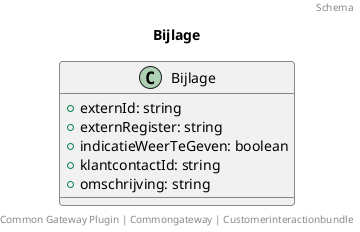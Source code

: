 @startuml
title: Bijlage
footer: Common Gateway Plugin | Commongateway | Customerinteractionbundle 
header: Schema

class Bijlage {
  + externId: string
  + externRegister: string
  + indicatieWeerTeGeven: boolean
  + klantcontactId: string
  + omschrijving: string
}
@enduml
